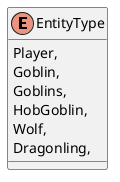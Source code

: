 @startuml
enum EntityType {
    Player,
    Goblin,
    Goblins,
    HobGoblin,
    Wolf,
    Dragonling,
}
@enduml
